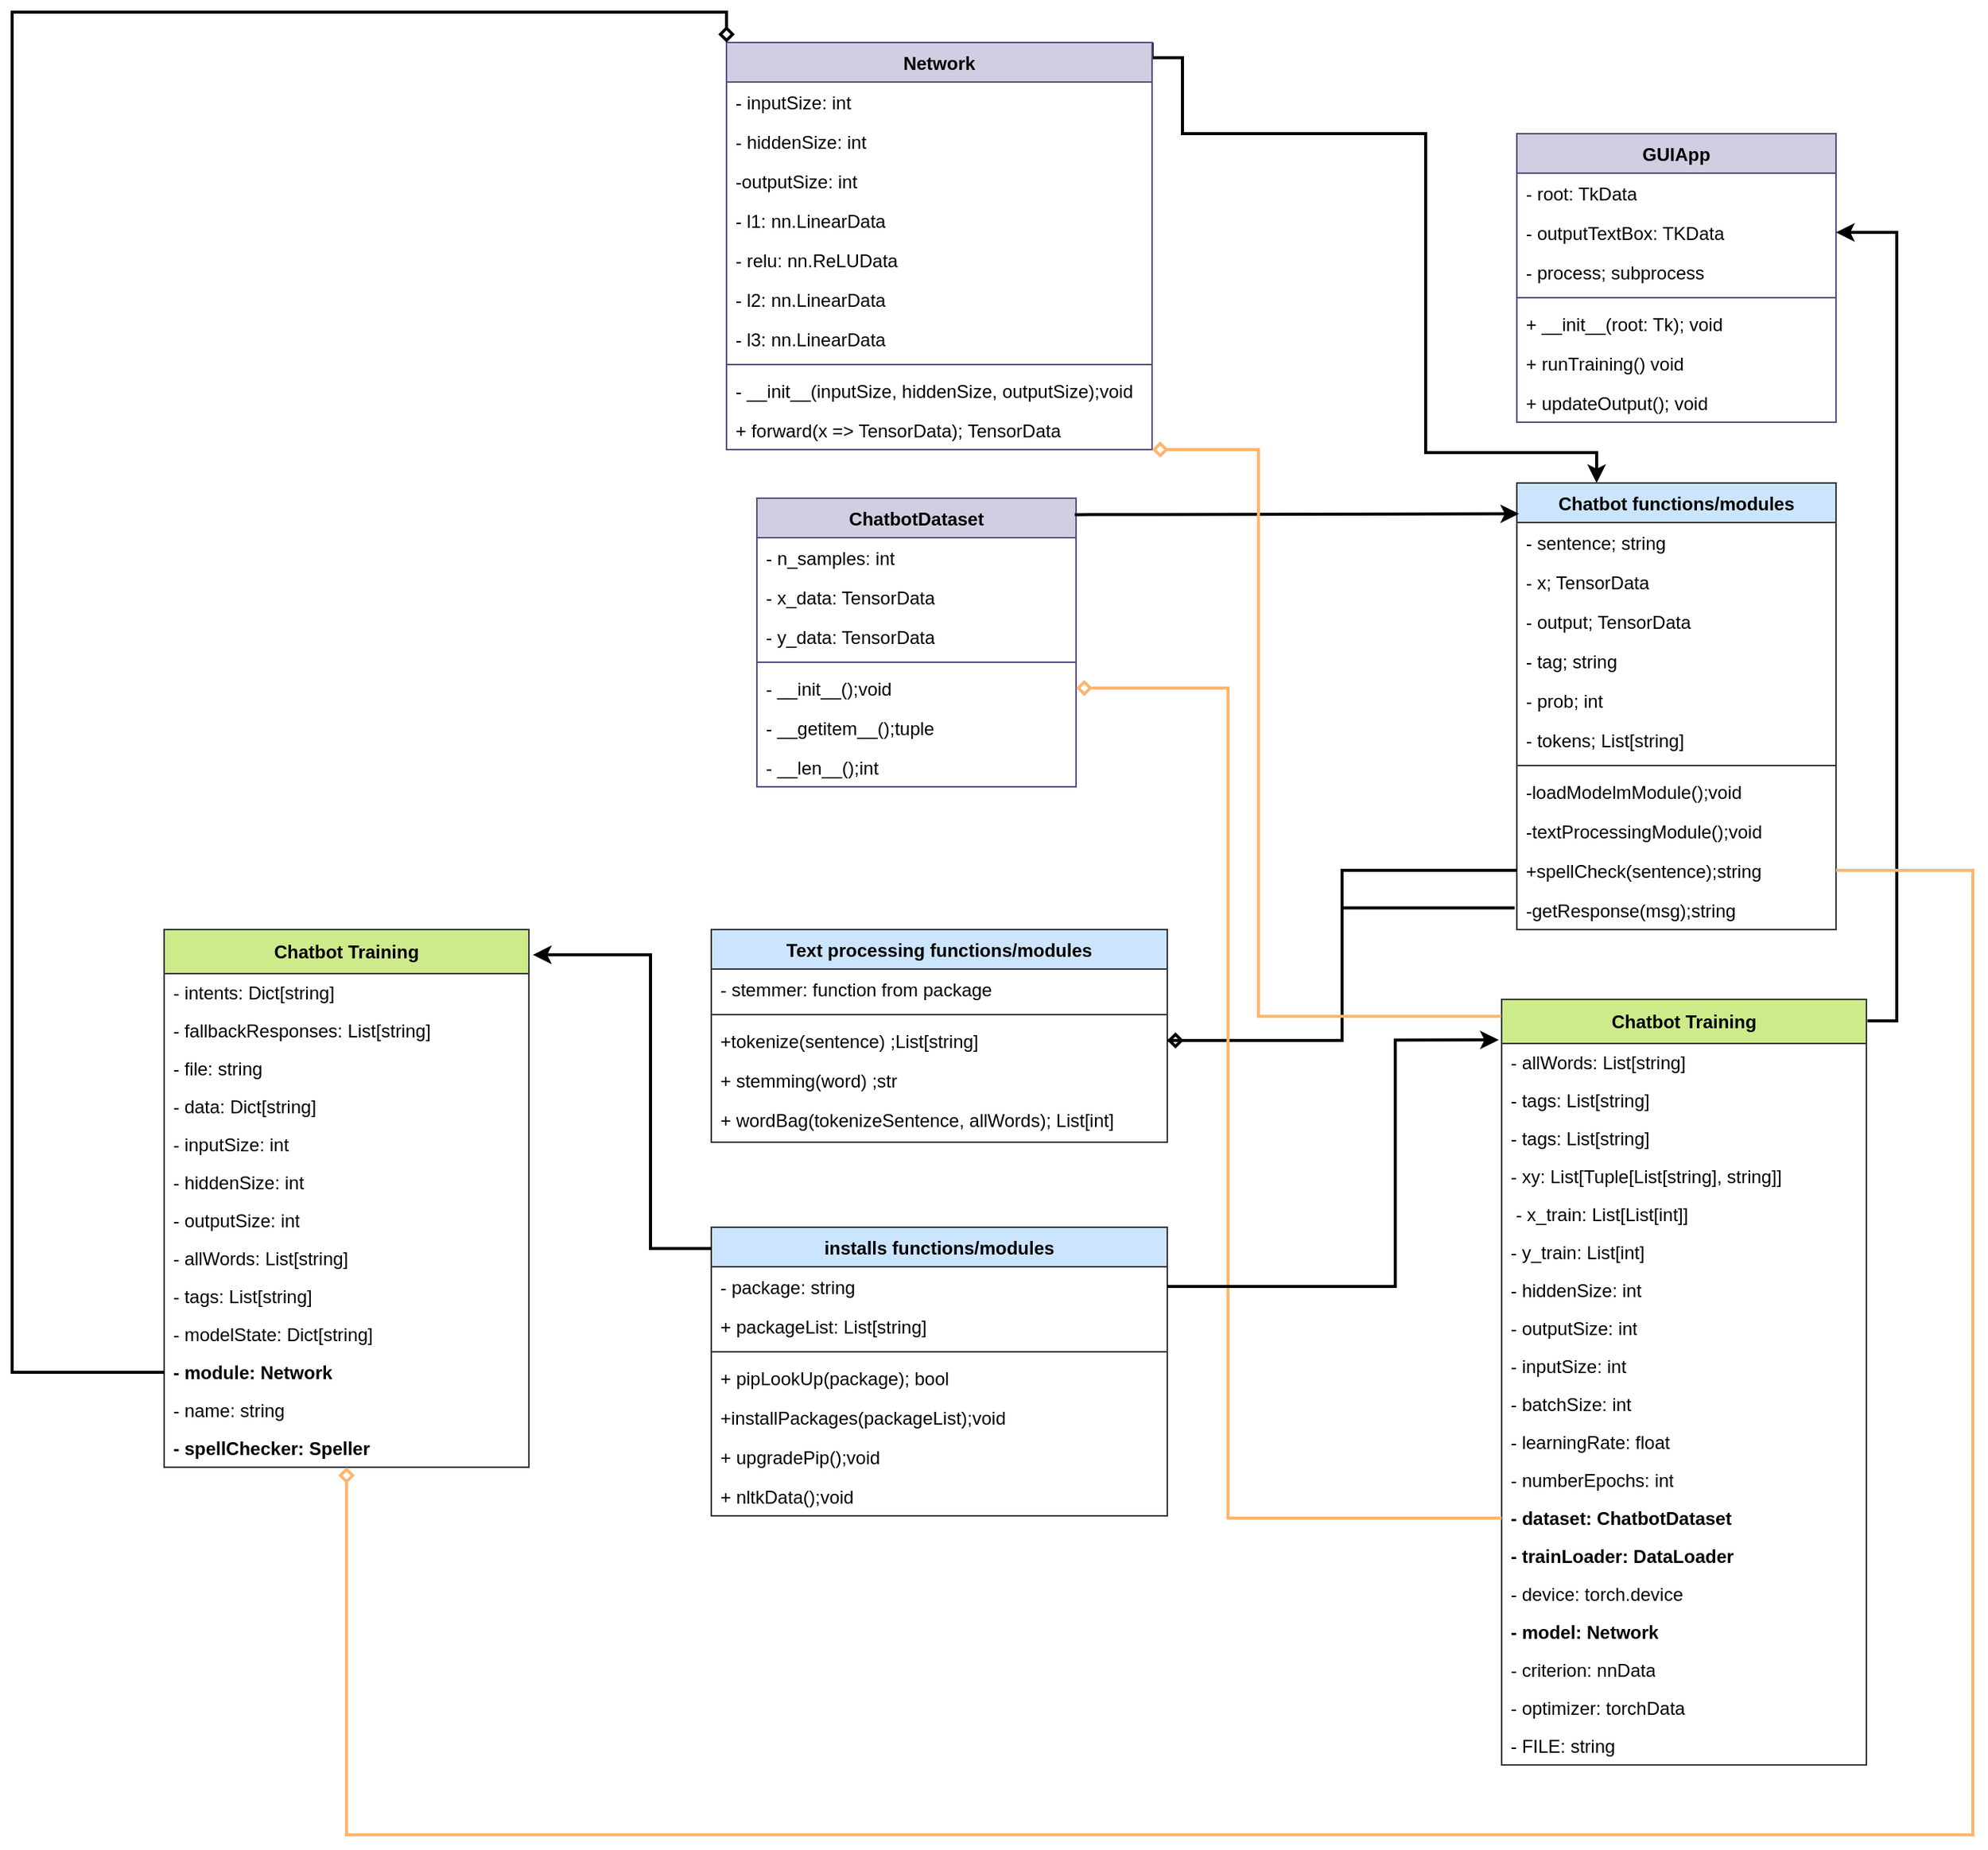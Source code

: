<mxfile version="24.3.1" type="device">
  <diagram name="Page-1" id="MPke94-QhgAWfhPX9OhA">
    <mxGraphModel dx="2043" dy="1798" grid="1" gridSize="10" guides="1" tooltips="1" connect="1" arrows="1" fold="1" page="1" pageScale="1" pageWidth="850" pageHeight="1100" math="0" shadow="0">
      <root>
        <mxCell id="0" />
        <mxCell id="1" parent="0" />
        <mxCell id="mEPcpxJYc-AoD20I1LEl-1" value="ChatbotDataset" style="swimlane;fontStyle=1;align=center;verticalAlign=top;childLayout=stackLayout;horizontal=1;startSize=26;horizontalStack=0;resizeParent=1;resizeParentMax=0;resizeLast=0;collapsible=1;marginBottom=0;whiteSpace=wrap;html=1;fillColor=#d0cee2;strokeColor=#56517e;swimlaneFillColor=none;" parent="1" vertex="1">
          <mxGeometry x="70" width="210" height="190" as="geometry" />
        </mxCell>
        <mxCell id="mEPcpxJYc-AoD20I1LEl-2" value="- n_samples: int" style="text;strokeColor=none;fillColor=none;align=left;verticalAlign=top;spacingLeft=4;spacingRight=4;overflow=hidden;rotatable=0;points=[[0,0.5],[1,0.5]];portConstraint=eastwest;whiteSpace=wrap;html=1;" parent="mEPcpxJYc-AoD20I1LEl-1" vertex="1">
          <mxGeometry y="26" width="210" height="26" as="geometry" />
        </mxCell>
        <mxCell id="mEPcpxJYc-AoD20I1LEl-13" value="- x_data: TensorData" style="text;strokeColor=none;fillColor=none;align=left;verticalAlign=top;spacingLeft=4;spacingRight=4;overflow=hidden;rotatable=0;points=[[0,0.5],[1,0.5]];portConstraint=eastwest;whiteSpace=wrap;html=1;" parent="mEPcpxJYc-AoD20I1LEl-1" vertex="1">
          <mxGeometry y="52" width="210" height="26" as="geometry" />
        </mxCell>
        <mxCell id="mEPcpxJYc-AoD20I1LEl-14" value="- y_data: TensorData" style="text;strokeColor=none;fillColor=none;align=left;verticalAlign=top;spacingLeft=4;spacingRight=4;overflow=hidden;rotatable=0;points=[[0,0.5],[1,0.5]];portConstraint=eastwest;whiteSpace=wrap;html=1;" parent="mEPcpxJYc-AoD20I1LEl-1" vertex="1">
          <mxGeometry y="78" width="210" height="26" as="geometry" />
        </mxCell>
        <mxCell id="mEPcpxJYc-AoD20I1LEl-3" value="" style="line;strokeWidth=1;fillColor=none;align=left;verticalAlign=middle;spacingTop=-1;spacingLeft=3;spacingRight=3;rotatable=0;labelPosition=right;points=[];portConstraint=eastwest;strokeColor=inherit;" parent="mEPcpxJYc-AoD20I1LEl-1" vertex="1">
          <mxGeometry y="104" width="210" height="8" as="geometry" />
        </mxCell>
        <mxCell id="mEPcpxJYc-AoD20I1LEl-4" value="- __init__();void&amp;nbsp;" style="text;strokeColor=none;fillColor=none;align=left;verticalAlign=top;spacingLeft=4;spacingRight=4;overflow=hidden;rotatable=0;points=[[0,0.5],[1,0.5]];portConstraint=eastwest;whiteSpace=wrap;html=1;" parent="mEPcpxJYc-AoD20I1LEl-1" vertex="1">
          <mxGeometry y="112" width="210" height="26" as="geometry" />
        </mxCell>
        <mxCell id="mEPcpxJYc-AoD20I1LEl-15" value="- __getitem__();tuple" style="text;strokeColor=none;fillColor=none;align=left;verticalAlign=top;spacingLeft=4;spacingRight=4;overflow=hidden;rotatable=0;points=[[0,0.5],[1,0.5]];portConstraint=eastwest;whiteSpace=wrap;html=1;" parent="mEPcpxJYc-AoD20I1LEl-1" vertex="1">
          <mxGeometry y="138" width="210" height="26" as="geometry" />
        </mxCell>
        <mxCell id="mEPcpxJYc-AoD20I1LEl-16" value="- __len__();int&amp;nbsp;" style="text;strokeColor=none;fillColor=none;align=left;verticalAlign=top;spacingLeft=4;spacingRight=4;overflow=hidden;rotatable=0;points=[[0,0.5],[1,0.5]];portConstraint=eastwest;whiteSpace=wrap;html=1;" parent="mEPcpxJYc-AoD20I1LEl-1" vertex="1">
          <mxGeometry y="164" width="210" height="26" as="geometry" />
        </mxCell>
        <mxCell id="jWPaRxoRvkhcDEQDwamx-60" style="edgeStyle=orthogonalEdgeStyle;rounded=0;orthogonalLoop=1;jettySize=auto;html=1;exitX=1;exitY=0;exitDx=0;exitDy=0;entryX=0.25;entryY=0;entryDx=0;entryDy=0;strokeWidth=2;" edge="1" parent="1" source="mEPcpxJYc-AoD20I1LEl-5" target="mEPcpxJYc-AoD20I1LEl-24">
          <mxGeometry relative="1" as="geometry">
            <Array as="points">
              <mxPoint x="330" y="-290" />
              <mxPoint x="350" y="-290" />
              <mxPoint x="350" y="-240" />
              <mxPoint x="510" y="-240" />
              <mxPoint x="510" y="-30" />
              <mxPoint x="623" y="-30" />
            </Array>
          </mxGeometry>
        </mxCell>
        <mxCell id="mEPcpxJYc-AoD20I1LEl-5" value="Network" style="swimlane;fontStyle=1;align=center;verticalAlign=top;childLayout=stackLayout;horizontal=1;startSize=26;horizontalStack=0;resizeParent=1;resizeParentMax=0;resizeLast=0;collapsible=1;marginBottom=0;whiteSpace=wrap;html=1;fillColor=#D0CEE2;strokeColor=#56517e;" parent="1" vertex="1">
          <mxGeometry x="50" y="-300" width="280" height="268" as="geometry" />
        </mxCell>
        <mxCell id="mEPcpxJYc-AoD20I1LEl-6" value="- inputSize: int&lt;div&gt;&lt;br&gt;&lt;/div&gt;" style="text;strokeColor=none;fillColor=none;align=left;verticalAlign=top;spacingLeft=4;spacingRight=4;overflow=hidden;rotatable=0;points=[[0,0.5],[1,0.5]];portConstraint=eastwest;whiteSpace=wrap;html=1;" parent="mEPcpxJYc-AoD20I1LEl-5" vertex="1">
          <mxGeometry y="26" width="280" height="26" as="geometry" />
        </mxCell>
        <mxCell id="mEPcpxJYc-AoD20I1LEl-17" value="- hiddenSize: int&lt;div&gt;&lt;br&gt;&lt;/div&gt;" style="text;strokeColor=none;fillColor=none;align=left;verticalAlign=top;spacingLeft=4;spacingRight=4;overflow=hidden;rotatable=0;points=[[0,0.5],[1,0.5]];portConstraint=eastwest;whiteSpace=wrap;html=1;" parent="mEPcpxJYc-AoD20I1LEl-5" vertex="1">
          <mxGeometry y="52" width="280" height="26" as="geometry" />
        </mxCell>
        <mxCell id="mEPcpxJYc-AoD20I1LEl-18" value="&lt;div&gt;-outputSize: int&lt;/div&gt;" style="text;strokeColor=none;fillColor=none;align=left;verticalAlign=top;spacingLeft=4;spacingRight=4;overflow=hidden;rotatable=0;points=[[0,0.5],[1,0.5]];portConstraint=eastwest;whiteSpace=wrap;html=1;" parent="mEPcpxJYc-AoD20I1LEl-5" vertex="1">
          <mxGeometry y="78" width="280" height="26" as="geometry" />
        </mxCell>
        <mxCell id="mEPcpxJYc-AoD20I1LEl-19" value="&lt;div&gt;- l1: nn.LinearData&lt;/div&gt;" style="text;strokeColor=none;fillColor=none;align=left;verticalAlign=top;spacingLeft=4;spacingRight=4;overflow=hidden;rotatable=0;points=[[0,0.5],[1,0.5]];portConstraint=eastwest;whiteSpace=wrap;html=1;" parent="mEPcpxJYc-AoD20I1LEl-5" vertex="1">
          <mxGeometry y="104" width="280" height="26" as="geometry" />
        </mxCell>
        <mxCell id="mEPcpxJYc-AoD20I1LEl-20" value="&lt;div&gt;- relu: nn.ReLUData&lt;/div&gt;" style="text;strokeColor=none;fillColor=none;align=left;verticalAlign=top;spacingLeft=4;spacingRight=4;overflow=hidden;rotatable=0;points=[[0,0.5],[1,0.5]];portConstraint=eastwest;whiteSpace=wrap;html=1;" parent="mEPcpxJYc-AoD20I1LEl-5" vertex="1">
          <mxGeometry y="130" width="280" height="26" as="geometry" />
        </mxCell>
        <mxCell id="mEPcpxJYc-AoD20I1LEl-21" value="&lt;div&gt;- l2: nn.LinearData&lt;/div&gt;" style="text;strokeColor=none;fillColor=none;align=left;verticalAlign=top;spacingLeft=4;spacingRight=4;overflow=hidden;rotatable=0;points=[[0,0.5],[1,0.5]];portConstraint=eastwest;whiteSpace=wrap;html=1;" parent="mEPcpxJYc-AoD20I1LEl-5" vertex="1">
          <mxGeometry y="156" width="280" height="26" as="geometry" />
        </mxCell>
        <mxCell id="mEPcpxJYc-AoD20I1LEl-22" value="&lt;div&gt;- l3:&amp;nbsp;&lt;span style=&quot;background-color: initial;&quot;&gt;nn.LinearData&lt;/span&gt;&lt;/div&gt;" style="text;strokeColor=none;fillColor=none;align=left;verticalAlign=top;spacingLeft=4;spacingRight=4;overflow=hidden;rotatable=0;points=[[0,0.5],[1,0.5]];portConstraint=eastwest;whiteSpace=wrap;html=1;" parent="mEPcpxJYc-AoD20I1LEl-5" vertex="1">
          <mxGeometry y="182" width="280" height="26" as="geometry" />
        </mxCell>
        <mxCell id="mEPcpxJYc-AoD20I1LEl-7" value="" style="line;strokeWidth=1;fillColor=none;align=left;verticalAlign=middle;spacingTop=-1;spacingLeft=3;spacingRight=3;rotatable=0;labelPosition=right;points=[];portConstraint=eastwest;strokeColor=inherit;" parent="mEPcpxJYc-AoD20I1LEl-5" vertex="1">
          <mxGeometry y="208" width="280" height="8" as="geometry" />
        </mxCell>
        <mxCell id="mEPcpxJYc-AoD20I1LEl-8" value="- __init__(inputSize, hiddenSize, outputSize);void" style="text;strokeColor=none;fillColor=none;align=left;verticalAlign=top;spacingLeft=4;spacingRight=4;overflow=hidden;rotatable=0;points=[[0,0.5],[1,0.5]];portConstraint=eastwest;whiteSpace=wrap;html=1;" parent="mEPcpxJYc-AoD20I1LEl-5" vertex="1">
          <mxGeometry y="216" width="280" height="26" as="geometry" />
        </mxCell>
        <mxCell id="mEPcpxJYc-AoD20I1LEl-23" value="+ forward(x =&amp;gt; TensorData); TensorData" style="text;strokeColor=none;fillColor=none;align=left;verticalAlign=top;spacingLeft=4;spacingRight=4;overflow=hidden;rotatable=0;points=[[0,0.5],[1,0.5]];portConstraint=eastwest;whiteSpace=wrap;html=1;" parent="mEPcpxJYc-AoD20I1LEl-5" vertex="1">
          <mxGeometry y="242" width="280" height="26" as="geometry" />
        </mxCell>
        <mxCell id="mEPcpxJYc-AoD20I1LEl-24" value="Chatbot functions/modules" style="swimlane;fontStyle=1;align=center;verticalAlign=top;childLayout=stackLayout;horizontal=1;startSize=26;horizontalStack=0;resizeParent=1;resizeParentMax=0;resizeLast=0;collapsible=1;marginBottom=0;whiteSpace=wrap;html=1;fillColor=#cce5ff;strokeColor=#36393d;swimlaneFillColor=none;" parent="1" vertex="1">
          <mxGeometry x="570" y="-10" width="210" height="294" as="geometry" />
        </mxCell>
        <mxCell id="mEPcpxJYc-AoD20I1LEl-25" value="- sentence; string" style="text;strokeColor=none;fillColor=none;align=left;verticalAlign=top;spacingLeft=4;spacingRight=4;overflow=hidden;rotatable=0;points=[[0,0.5],[1,0.5]];portConstraint=eastwest;whiteSpace=wrap;html=1;" parent="mEPcpxJYc-AoD20I1LEl-24" vertex="1">
          <mxGeometry y="26" width="210" height="26" as="geometry" />
        </mxCell>
        <mxCell id="wIXr7gZ_iCd9O_rPEF9V-9" value="- x; TensorData" style="text;strokeColor=none;fillColor=none;align=left;verticalAlign=top;spacingLeft=4;spacingRight=4;overflow=hidden;rotatable=0;points=[[0,0.5],[1,0.5]];portConstraint=eastwest;whiteSpace=wrap;html=1;" parent="mEPcpxJYc-AoD20I1LEl-24" vertex="1">
          <mxGeometry y="52" width="210" height="26" as="geometry" />
        </mxCell>
        <mxCell id="jWPaRxoRvkhcDEQDwamx-2" value="- output; TensorData" style="text;strokeColor=none;fillColor=none;align=left;verticalAlign=top;spacingLeft=4;spacingRight=4;overflow=hidden;rotatable=0;points=[[0,0.5],[1,0.5]];portConstraint=eastwest;whiteSpace=wrap;html=1;" vertex="1" parent="mEPcpxJYc-AoD20I1LEl-24">
          <mxGeometry y="78" width="210" height="26" as="geometry" />
        </mxCell>
        <mxCell id="jWPaRxoRvkhcDEQDwamx-3" value="- tag; string" style="text;strokeColor=none;fillColor=none;align=left;verticalAlign=top;spacingLeft=4;spacingRight=4;overflow=hidden;rotatable=0;points=[[0,0.5],[1,0.5]];portConstraint=eastwest;whiteSpace=wrap;html=1;" vertex="1" parent="mEPcpxJYc-AoD20I1LEl-24">
          <mxGeometry y="104" width="210" height="26" as="geometry" />
        </mxCell>
        <mxCell id="jWPaRxoRvkhcDEQDwamx-4" value="- prob; int" style="text;strokeColor=none;fillColor=none;align=left;verticalAlign=top;spacingLeft=4;spacingRight=4;overflow=hidden;rotatable=0;points=[[0,0.5],[1,0.5]];portConstraint=eastwest;whiteSpace=wrap;html=1;" vertex="1" parent="mEPcpxJYc-AoD20I1LEl-24">
          <mxGeometry y="130" width="210" height="26" as="geometry" />
        </mxCell>
        <mxCell id="jWPaRxoRvkhcDEQDwamx-5" value="- tokens; List[string]" style="text;strokeColor=none;fillColor=none;align=left;verticalAlign=top;spacingLeft=4;spacingRight=4;overflow=hidden;rotatable=0;points=[[0,0.5],[1,0.5]];portConstraint=eastwest;whiteSpace=wrap;html=1;" vertex="1" parent="mEPcpxJYc-AoD20I1LEl-24">
          <mxGeometry y="156" width="210" height="26" as="geometry" />
        </mxCell>
        <mxCell id="mEPcpxJYc-AoD20I1LEl-28" value="" style="line;strokeWidth=1;fillColor=none;align=left;verticalAlign=middle;spacingTop=-1;spacingLeft=3;spacingRight=3;rotatable=0;labelPosition=right;points=[];portConstraint=eastwest;strokeColor=inherit;" parent="mEPcpxJYc-AoD20I1LEl-24" vertex="1">
          <mxGeometry y="182" width="210" height="8" as="geometry" />
        </mxCell>
        <mxCell id="mEPcpxJYc-AoD20I1LEl-29" value="-loadModelmModule();void" style="text;strokeColor=none;fillColor=none;align=left;verticalAlign=top;spacingLeft=4;spacingRight=4;overflow=hidden;rotatable=0;points=[[0,0.5],[1,0.5]];portConstraint=eastwest;whiteSpace=wrap;html=1;" parent="mEPcpxJYc-AoD20I1LEl-24" vertex="1">
          <mxGeometry y="190" width="210" height="26" as="geometry" />
        </mxCell>
        <mxCell id="mEPcpxJYc-AoD20I1LEl-30" value="-textProcessingModule();void" style="text;strokeColor=none;fillColor=none;align=left;verticalAlign=top;spacingLeft=4;spacingRight=4;overflow=hidden;rotatable=0;points=[[0,0.5],[1,0.5]];portConstraint=eastwest;whiteSpace=wrap;html=1;" parent="mEPcpxJYc-AoD20I1LEl-24" vertex="1">
          <mxGeometry y="216" width="210" height="26" as="geometry" />
        </mxCell>
        <mxCell id="wIXr7gZ_iCd9O_rPEF9V-7" value="+spellCheck(sentence);string" style="text;strokeColor=none;fillColor=none;align=left;verticalAlign=top;spacingLeft=4;spacingRight=4;overflow=hidden;rotatable=0;points=[[0,0.5],[1,0.5]];portConstraint=eastwest;whiteSpace=wrap;html=1;" parent="mEPcpxJYc-AoD20I1LEl-24" vertex="1">
          <mxGeometry y="242" width="210" height="26" as="geometry" />
        </mxCell>
        <mxCell id="wIXr7gZ_iCd9O_rPEF9V-8" value="-getResponse(msg);string" style="text;strokeColor=none;fillColor=none;align=left;verticalAlign=top;spacingLeft=4;spacingRight=4;overflow=hidden;rotatable=0;points=[[0,0.5],[1,0.5]];portConstraint=eastwest;whiteSpace=wrap;html=1;" parent="mEPcpxJYc-AoD20I1LEl-24" vertex="1">
          <mxGeometry y="268" width="210" height="26" as="geometry" />
        </mxCell>
        <mxCell id="wIXr7gZ_iCd9O_rPEF9V-1" value="Text processing functions/modules" style="swimlane;fontStyle=1;align=center;verticalAlign=top;childLayout=stackLayout;horizontal=1;startSize=26;horizontalStack=0;resizeParent=1;resizeParentMax=0;resizeLast=0;collapsible=1;marginBottom=0;whiteSpace=wrap;html=1;fillColor=#cce5ff;strokeColor=#36393d;swimlaneFillColor=none;" parent="1" vertex="1">
          <mxGeometry x="40" y="284" width="300" height="140" as="geometry">
            <mxRectangle x="40" y="284" width="220" height="30" as="alternateBounds" />
          </mxGeometry>
        </mxCell>
        <mxCell id="wIXr7gZ_iCd9O_rPEF9V-2" value="- stemmer: function from package&amp;nbsp;" style="text;strokeColor=none;fillColor=none;align=left;verticalAlign=top;spacingLeft=4;spacingRight=4;overflow=hidden;rotatable=0;points=[[0,0.5],[1,0.5]];portConstraint=eastwest;whiteSpace=wrap;html=1;" parent="wIXr7gZ_iCd9O_rPEF9V-1" vertex="1">
          <mxGeometry y="26" width="300" height="26" as="geometry" />
        </mxCell>
        <mxCell id="wIXr7gZ_iCd9O_rPEF9V-3" value="" style="line;strokeWidth=1;fillColor=none;align=left;verticalAlign=middle;spacingTop=-1;spacingLeft=3;spacingRight=3;rotatable=0;labelPosition=right;points=[];portConstraint=eastwest;strokeColor=inherit;" parent="wIXr7gZ_iCd9O_rPEF9V-1" vertex="1">
          <mxGeometry y="52" width="300" height="8" as="geometry" />
        </mxCell>
        <mxCell id="wIXr7gZ_iCd9O_rPEF9V-4" value="+tokenize(sentence) ;List[string]" style="text;strokeColor=none;fillColor=none;align=left;verticalAlign=top;spacingLeft=4;spacingRight=4;overflow=hidden;rotatable=0;points=[[0,0.5],[1,0.5]];portConstraint=eastwest;whiteSpace=wrap;html=1;" parent="wIXr7gZ_iCd9O_rPEF9V-1" vertex="1">
          <mxGeometry y="60" width="300" height="26" as="geometry" />
        </mxCell>
        <mxCell id="wIXr7gZ_iCd9O_rPEF9V-5" value="+ stemming(word) ;str&amp;nbsp;" style="text;strokeColor=none;fillColor=none;align=left;verticalAlign=top;spacingLeft=4;spacingRight=4;overflow=hidden;rotatable=0;points=[[0,0.5],[1,0.5]];portConstraint=eastwest;whiteSpace=wrap;html=1;" parent="wIXr7gZ_iCd9O_rPEF9V-1" vertex="1">
          <mxGeometry y="86" width="300" height="26" as="geometry" />
        </mxCell>
        <mxCell id="wIXr7gZ_iCd9O_rPEF9V-6" value="+ wordBag(tokenizeSentence, allWords); List[int]&amp;nbsp;" style="text;strokeColor=none;fillColor=none;align=left;verticalAlign=top;spacingLeft=4;spacingRight=4;overflow=hidden;rotatable=0;points=[[0,0.5],[1,0.5]];portConstraint=eastwest;whiteSpace=wrap;html=1;" parent="wIXr7gZ_iCd9O_rPEF9V-1" vertex="1">
          <mxGeometry y="112" width="300" height="28" as="geometry" />
        </mxCell>
        <mxCell id="jWPaRxoRvkhcDEQDwamx-6" value="installs functions/modules" style="swimlane;fontStyle=1;align=center;verticalAlign=top;childLayout=stackLayout;horizontal=1;startSize=26;horizontalStack=0;resizeParent=1;resizeParentMax=0;resizeLast=0;collapsible=1;marginBottom=0;whiteSpace=wrap;html=1;fillColor=#cce5ff;strokeColor=#36393d;swimlaneFillColor=none;" vertex="1" parent="1">
          <mxGeometry x="40" y="480" width="300" height="190" as="geometry" />
        </mxCell>
        <mxCell id="jWPaRxoRvkhcDEQDwamx-7" value="- package: string" style="text;strokeColor=none;fillColor=none;align=left;verticalAlign=top;spacingLeft=4;spacingRight=4;overflow=hidden;rotatable=0;points=[[0,0.5],[1,0.5]];portConstraint=eastwest;whiteSpace=wrap;html=1;" vertex="1" parent="jWPaRxoRvkhcDEQDwamx-6">
          <mxGeometry y="26" width="300" height="26" as="geometry" />
        </mxCell>
        <mxCell id="jWPaRxoRvkhcDEQDwamx-9" value="&lt;div&gt;+ packageList: List[string]&lt;/div&gt;&lt;div&gt;&lt;br&gt;&lt;/div&gt;" style="text;strokeColor=none;fillColor=none;align=left;verticalAlign=top;spacingLeft=4;spacingRight=4;overflow=hidden;rotatable=0;points=[[0,0.5],[1,0.5]];portConstraint=eastwest;whiteSpace=wrap;html=1;" vertex="1" parent="jWPaRxoRvkhcDEQDwamx-6">
          <mxGeometry y="52" width="300" height="26" as="geometry" />
        </mxCell>
        <mxCell id="jWPaRxoRvkhcDEQDwamx-13" value="" style="line;strokeWidth=1;fillColor=none;align=left;verticalAlign=middle;spacingTop=-1;spacingLeft=3;spacingRight=3;rotatable=0;labelPosition=right;points=[];portConstraint=eastwest;strokeColor=inherit;" vertex="1" parent="jWPaRxoRvkhcDEQDwamx-6">
          <mxGeometry y="78" width="300" height="8" as="geometry" />
        </mxCell>
        <mxCell id="jWPaRxoRvkhcDEQDwamx-14" value="+&amp;nbsp;pipLookUp(package); bool" style="text;strokeColor=none;fillColor=none;align=left;verticalAlign=top;spacingLeft=4;spacingRight=4;overflow=hidden;rotatable=0;points=[[0,0.5],[1,0.5]];portConstraint=eastwest;whiteSpace=wrap;html=1;" vertex="1" parent="jWPaRxoRvkhcDEQDwamx-6">
          <mxGeometry y="86" width="300" height="26" as="geometry" />
        </mxCell>
        <mxCell id="jWPaRxoRvkhcDEQDwamx-15" value="+installPackages(packageList);void" style="text;strokeColor=none;fillColor=none;align=left;verticalAlign=top;spacingLeft=4;spacingRight=4;overflow=hidden;rotatable=0;points=[[0,0.5],[1,0.5]];portConstraint=eastwest;whiteSpace=wrap;html=1;" vertex="1" parent="jWPaRxoRvkhcDEQDwamx-6">
          <mxGeometry y="112" width="300" height="26" as="geometry" />
        </mxCell>
        <mxCell id="jWPaRxoRvkhcDEQDwamx-19" value="+ upgradePip();void" style="text;strokeColor=none;fillColor=none;align=left;verticalAlign=top;spacingLeft=4;spacingRight=4;overflow=hidden;rotatable=0;points=[[0,0.5],[1,0.5]];portConstraint=eastwest;whiteSpace=wrap;html=1;" vertex="1" parent="jWPaRxoRvkhcDEQDwamx-6">
          <mxGeometry y="138" width="300" height="26" as="geometry" />
        </mxCell>
        <mxCell id="jWPaRxoRvkhcDEQDwamx-17" value="+&amp;nbsp;nltkData();void" style="text;strokeColor=none;fillColor=none;align=left;verticalAlign=top;spacingLeft=4;spacingRight=4;overflow=hidden;rotatable=0;points=[[0,0.5],[1,0.5]];portConstraint=eastwest;whiteSpace=wrap;html=1;" vertex="1" parent="jWPaRxoRvkhcDEQDwamx-6">
          <mxGeometry y="164" width="300" height="26" as="geometry" />
        </mxCell>
        <mxCell id="jWPaRxoRvkhcDEQDwamx-36" value="GUIApp" style="swimlane;fontStyle=1;align=center;verticalAlign=top;childLayout=stackLayout;horizontal=1;startSize=26;horizontalStack=0;resizeParent=1;resizeParentMax=0;resizeLast=0;collapsible=1;marginBottom=0;whiteSpace=wrap;html=1;fillColor=#d0cee2;strokeColor=#56517e;swimlaneFillColor=none;" vertex="1" parent="1">
          <mxGeometry x="570" y="-240" width="210" height="190" as="geometry" />
        </mxCell>
        <mxCell id="jWPaRxoRvkhcDEQDwamx-37" value="- root: TkData" style="text;strokeColor=none;fillColor=none;align=left;verticalAlign=top;spacingLeft=4;spacingRight=4;overflow=hidden;rotatable=0;points=[[0,0.5],[1,0.5]];portConstraint=eastwest;whiteSpace=wrap;html=1;" vertex="1" parent="jWPaRxoRvkhcDEQDwamx-36">
          <mxGeometry y="26" width="210" height="26" as="geometry" />
        </mxCell>
        <mxCell id="jWPaRxoRvkhcDEQDwamx-44" value="- outputTextBox: TKData" style="text;strokeColor=none;fillColor=none;align=left;verticalAlign=top;spacingLeft=4;spacingRight=4;overflow=hidden;rotatable=0;points=[[0,0.5],[1,0.5]];portConstraint=eastwest;whiteSpace=wrap;html=1;" vertex="1" parent="jWPaRxoRvkhcDEQDwamx-36">
          <mxGeometry y="52" width="210" height="26" as="geometry" />
        </mxCell>
        <mxCell id="jWPaRxoRvkhcDEQDwamx-46" value="- process; subprocess" style="text;strokeColor=none;fillColor=none;align=left;verticalAlign=top;spacingLeft=4;spacingRight=4;overflow=hidden;rotatable=0;points=[[0,0.5],[1,0.5]];portConstraint=eastwest;whiteSpace=wrap;html=1;" vertex="1" parent="jWPaRxoRvkhcDEQDwamx-36">
          <mxGeometry y="78" width="210" height="26" as="geometry" />
        </mxCell>
        <mxCell id="jWPaRxoRvkhcDEQDwamx-40" value="" style="line;strokeWidth=1;fillColor=none;align=left;verticalAlign=middle;spacingTop=-1;spacingLeft=3;spacingRight=3;rotatable=0;labelPosition=right;points=[];portConstraint=eastwest;strokeColor=inherit;" vertex="1" parent="jWPaRxoRvkhcDEQDwamx-36">
          <mxGeometry y="104" width="210" height="8" as="geometry" />
        </mxCell>
        <mxCell id="jWPaRxoRvkhcDEQDwamx-41" value="+ __init__(root: Tk); void" style="text;strokeColor=none;fillColor=none;align=left;verticalAlign=top;spacingLeft=4;spacingRight=4;overflow=hidden;rotatable=0;points=[[0,0.5],[1,0.5]];portConstraint=eastwest;whiteSpace=wrap;html=1;" vertex="1" parent="jWPaRxoRvkhcDEQDwamx-36">
          <mxGeometry y="112" width="210" height="26" as="geometry" />
        </mxCell>
        <mxCell id="jWPaRxoRvkhcDEQDwamx-47" value="+ runTraining() void" style="text;strokeColor=none;fillColor=none;align=left;verticalAlign=top;spacingLeft=4;spacingRight=4;overflow=hidden;rotatable=0;points=[[0,0.5],[1,0.5]];portConstraint=eastwest;whiteSpace=wrap;html=1;" vertex="1" parent="jWPaRxoRvkhcDEQDwamx-36">
          <mxGeometry y="138" width="210" height="26" as="geometry" />
        </mxCell>
        <mxCell id="jWPaRxoRvkhcDEQDwamx-43" value="+ updateOutput(); void" style="text;strokeColor=none;fillColor=none;align=left;verticalAlign=top;spacingLeft=4;spacingRight=4;overflow=hidden;rotatable=0;points=[[0,0.5],[1,0.5]];portConstraint=eastwest;whiteSpace=wrap;html=1;" vertex="1" parent="jWPaRxoRvkhcDEQDwamx-36">
          <mxGeometry y="164" width="210" height="26" as="geometry" />
        </mxCell>
        <mxCell id="jWPaRxoRvkhcDEQDwamx-53" style="edgeStyle=orthogonalEdgeStyle;rounded=0;orthogonalLoop=1;jettySize=auto;html=1;exitX=1;exitY=0.5;exitDx=0;exitDy=0;entryX=-0.007;entryY=0.45;entryDx=0;entryDy=0;entryPerimeter=0;endArrow=none;endFill=0;strokeWidth=2;" edge="1" parent="1" source="wIXr7gZ_iCd9O_rPEF9V-4" target="wIXr7gZ_iCd9O_rPEF9V-8">
          <mxGeometry relative="1" as="geometry" />
        </mxCell>
        <mxCell id="jWPaRxoRvkhcDEQDwamx-54" style="edgeStyle=orthogonalEdgeStyle;rounded=0;orthogonalLoop=1;jettySize=auto;html=1;entryX=0;entryY=0.5;entryDx=0;entryDy=0;endArrow=none;endFill=0;strokeWidth=2;startArrow=diamond;startFill=0;" edge="1" parent="1" source="wIXr7gZ_iCd9O_rPEF9V-4" target="wIXr7gZ_iCd9O_rPEF9V-7">
          <mxGeometry relative="1" as="geometry" />
        </mxCell>
        <mxCell id="jWPaRxoRvkhcDEQDwamx-62" style="edgeStyle=orthogonalEdgeStyle;rounded=0;orthogonalLoop=1;jettySize=auto;html=1;exitX=0.996;exitY=0.057;exitDx=0;exitDy=0;entryX=0.007;entryY=0.069;entryDx=0;entryDy=0;entryPerimeter=0;strokeWidth=2;exitPerimeter=0;" edge="1" parent="1" source="mEPcpxJYc-AoD20I1LEl-1" target="mEPcpxJYc-AoD20I1LEl-24">
          <mxGeometry relative="1" as="geometry">
            <Array as="points">
              <mxPoint x="290" y="11" />
            </Array>
          </mxGeometry>
        </mxCell>
        <mxCell id="jWPaRxoRvkhcDEQDwamx-71" value="Chatbot Training" style="swimlane;fontStyle=1;align=center;verticalAlign=middle;childLayout=stackLayout;horizontal=1;startSize=29;horizontalStack=0;resizeParent=1;resizeParentMax=0;resizeLast=0;collapsible=0;marginBottom=0;html=1;whiteSpace=wrap;fillColor=#cdeb8b;strokeColor=#36393d;" vertex="1" parent="1">
          <mxGeometry x="560" y="330" width="240" height="504" as="geometry" />
        </mxCell>
        <mxCell id="jWPaRxoRvkhcDEQDwamx-73" value="- allWords: List[string]&amp;nbsp;" style="text;html=1;strokeColor=none;fillColor=none;align=left;verticalAlign=middle;spacingLeft=4;spacingRight=4;overflow=hidden;rotatable=0;points=[[0,0.5],[1,0.5]];portConstraint=eastwest;whiteSpace=wrap;" vertex="1" parent="jWPaRxoRvkhcDEQDwamx-71">
          <mxGeometry y="29" width="240" height="25" as="geometry" />
        </mxCell>
        <mxCell id="jWPaRxoRvkhcDEQDwamx-74" value="- tags: List[string]&amp;nbsp;" style="text;html=1;strokeColor=none;fillColor=none;align=left;verticalAlign=middle;spacingLeft=4;spacingRight=4;overflow=hidden;rotatable=0;points=[[0,0.5],[1,0.5]];portConstraint=eastwest;whiteSpace=wrap;" vertex="1" parent="jWPaRxoRvkhcDEQDwamx-71">
          <mxGeometry y="54" width="240" height="25" as="geometry" />
        </mxCell>
        <mxCell id="jWPaRxoRvkhcDEQDwamx-75" value="- tags: List[string]&amp;nbsp;" style="text;html=1;strokeColor=none;fillColor=none;align=left;verticalAlign=middle;spacingLeft=4;spacingRight=4;overflow=hidden;rotatable=0;points=[[0,0.5],[1,0.5]];portConstraint=eastwest;whiteSpace=wrap;" vertex="1" parent="jWPaRxoRvkhcDEQDwamx-71">
          <mxGeometry y="79" width="240" height="25" as="geometry" />
        </mxCell>
        <mxCell id="jWPaRxoRvkhcDEQDwamx-76" value="- xy: List[Tuple[List[string], string]]&amp;nbsp;&amp;nbsp;" style="text;html=1;strokeColor=none;fillColor=none;align=left;verticalAlign=middle;spacingLeft=4;spacingRight=4;overflow=hidden;rotatable=0;points=[[0,0.5],[1,0.5]];portConstraint=eastwest;whiteSpace=wrap;" vertex="1" parent="jWPaRxoRvkhcDEQDwamx-71">
          <mxGeometry y="104" width="240" height="25" as="geometry" />
        </mxCell>
        <mxCell id="jWPaRxoRvkhcDEQDwamx-77" value="&amp;nbsp;- x_train: List[List[int]]&amp;nbsp;" style="text;html=1;strokeColor=none;fillColor=none;align=left;verticalAlign=middle;spacingLeft=4;spacingRight=4;overflow=hidden;rotatable=0;points=[[0,0.5],[1,0.5]];portConstraint=eastwest;whiteSpace=wrap;" vertex="1" parent="jWPaRxoRvkhcDEQDwamx-71">
          <mxGeometry y="129" width="240" height="25" as="geometry" />
        </mxCell>
        <mxCell id="jWPaRxoRvkhcDEQDwamx-78" value="- y_train: List[int]" style="text;html=1;strokeColor=none;fillColor=none;align=left;verticalAlign=middle;spacingLeft=4;spacingRight=4;overflow=hidden;rotatable=0;points=[[0,0.5],[1,0.5]];portConstraint=eastwest;whiteSpace=wrap;" vertex="1" parent="jWPaRxoRvkhcDEQDwamx-71">
          <mxGeometry y="154" width="240" height="25" as="geometry" />
        </mxCell>
        <mxCell id="jWPaRxoRvkhcDEQDwamx-79" value="- hiddenSize: int&amp;nbsp;&amp;nbsp;" style="text;html=1;strokeColor=none;fillColor=none;align=left;verticalAlign=middle;spacingLeft=4;spacingRight=4;overflow=hidden;rotatable=0;points=[[0,0.5],[1,0.5]];portConstraint=eastwest;whiteSpace=wrap;" vertex="1" parent="jWPaRxoRvkhcDEQDwamx-71">
          <mxGeometry y="179" width="240" height="25" as="geometry" />
        </mxCell>
        <mxCell id="jWPaRxoRvkhcDEQDwamx-80" value="- outputSize: int" style="text;html=1;strokeColor=none;fillColor=none;align=left;verticalAlign=middle;spacingLeft=4;spacingRight=4;overflow=hidden;rotatable=0;points=[[0,0.5],[1,0.5]];portConstraint=eastwest;whiteSpace=wrap;" vertex="1" parent="jWPaRxoRvkhcDEQDwamx-71">
          <mxGeometry y="204" width="240" height="25" as="geometry" />
        </mxCell>
        <mxCell id="jWPaRxoRvkhcDEQDwamx-81" value="- inputSize: int" style="text;html=1;strokeColor=none;fillColor=none;align=left;verticalAlign=middle;spacingLeft=4;spacingRight=4;overflow=hidden;rotatable=0;points=[[0,0.5],[1,0.5]];portConstraint=eastwest;whiteSpace=wrap;" vertex="1" parent="jWPaRxoRvkhcDEQDwamx-71">
          <mxGeometry y="229" width="240" height="25" as="geometry" />
        </mxCell>
        <mxCell id="jWPaRxoRvkhcDEQDwamx-82" value="- batchSize: int&amp;nbsp;" style="text;html=1;strokeColor=none;fillColor=none;align=left;verticalAlign=middle;spacingLeft=4;spacingRight=4;overflow=hidden;rotatable=0;points=[[0,0.5],[1,0.5]];portConstraint=eastwest;whiteSpace=wrap;" vertex="1" parent="jWPaRxoRvkhcDEQDwamx-71">
          <mxGeometry y="254" width="240" height="25" as="geometry" />
        </mxCell>
        <mxCell id="jWPaRxoRvkhcDEQDwamx-83" value="- learningRate: float&amp;nbsp;" style="text;html=1;strokeColor=none;fillColor=none;align=left;verticalAlign=middle;spacingLeft=4;spacingRight=4;overflow=hidden;rotatable=0;points=[[0,0.5],[1,0.5]];portConstraint=eastwest;whiteSpace=wrap;" vertex="1" parent="jWPaRxoRvkhcDEQDwamx-71">
          <mxGeometry y="279" width="240" height="25" as="geometry" />
        </mxCell>
        <mxCell id="jWPaRxoRvkhcDEQDwamx-84" value="- numberEpochs: int" style="text;html=1;strokeColor=none;fillColor=none;align=left;verticalAlign=middle;spacingLeft=4;spacingRight=4;overflow=hidden;rotatable=0;points=[[0,0.5],[1,0.5]];portConstraint=eastwest;whiteSpace=wrap;" vertex="1" parent="jWPaRxoRvkhcDEQDwamx-71">
          <mxGeometry y="304" width="240" height="25" as="geometry" />
        </mxCell>
        <mxCell id="jWPaRxoRvkhcDEQDwamx-85" value="&lt;b&gt;- dataset: ChatbotDataset&amp;nbsp;&lt;/b&gt;" style="text;html=1;strokeColor=none;fillColor=none;align=left;verticalAlign=middle;spacingLeft=4;spacingRight=4;overflow=hidden;rotatable=0;points=[[0,0.5],[1,0.5]];portConstraint=eastwest;whiteSpace=wrap;" vertex="1" parent="jWPaRxoRvkhcDEQDwamx-71">
          <mxGeometry y="329" width="240" height="25" as="geometry" />
        </mxCell>
        <mxCell id="jWPaRxoRvkhcDEQDwamx-86" value="&lt;b&gt;- trainLoader: DataLoader&lt;/b&gt;" style="text;html=1;strokeColor=none;fillColor=none;align=left;verticalAlign=middle;spacingLeft=4;spacingRight=4;overflow=hidden;rotatable=0;points=[[0,0.5],[1,0.5]];portConstraint=eastwest;whiteSpace=wrap;" vertex="1" parent="jWPaRxoRvkhcDEQDwamx-71">
          <mxGeometry y="354" width="240" height="25" as="geometry" />
        </mxCell>
        <mxCell id="jWPaRxoRvkhcDEQDwamx-88" value="- device: torch.device&amp;nbsp;" style="text;html=1;strokeColor=none;fillColor=none;align=left;verticalAlign=middle;spacingLeft=4;spacingRight=4;overflow=hidden;rotatable=0;points=[[0,0.5],[1,0.5]];portConstraint=eastwest;whiteSpace=wrap;" vertex="1" parent="jWPaRxoRvkhcDEQDwamx-71">
          <mxGeometry y="379" width="240" height="25" as="geometry" />
        </mxCell>
        <mxCell id="jWPaRxoRvkhcDEQDwamx-87" value="&lt;b&gt;- model: Network&lt;/b&gt;" style="text;html=1;strokeColor=none;fillColor=none;align=left;verticalAlign=middle;spacingLeft=4;spacingRight=4;overflow=hidden;rotatable=0;points=[[0,0.5],[1,0.5]];portConstraint=eastwest;whiteSpace=wrap;" vertex="1" parent="jWPaRxoRvkhcDEQDwamx-71">
          <mxGeometry y="404" width="240" height="25" as="geometry" />
        </mxCell>
        <mxCell id="jWPaRxoRvkhcDEQDwamx-89" value="- criterion: nnData" style="text;html=1;strokeColor=none;fillColor=none;align=left;verticalAlign=middle;spacingLeft=4;spacingRight=4;overflow=hidden;rotatable=0;points=[[0,0.5],[1,0.5]];portConstraint=eastwest;whiteSpace=wrap;" vertex="1" parent="jWPaRxoRvkhcDEQDwamx-71">
          <mxGeometry y="429" width="240" height="25" as="geometry" />
        </mxCell>
        <mxCell id="jWPaRxoRvkhcDEQDwamx-90" value="- optimizer: torchData" style="text;html=1;strokeColor=none;fillColor=none;align=left;verticalAlign=middle;spacingLeft=4;spacingRight=4;overflow=hidden;rotatable=0;points=[[0,0.5],[1,0.5]];portConstraint=eastwest;whiteSpace=wrap;" vertex="1" parent="jWPaRxoRvkhcDEQDwamx-71">
          <mxGeometry y="454" width="240" height="25" as="geometry" />
        </mxCell>
        <mxCell id="jWPaRxoRvkhcDEQDwamx-91" value="- FILE: string" style="text;html=1;strokeColor=none;fillColor=none;align=left;verticalAlign=middle;spacingLeft=4;spacingRight=4;overflow=hidden;rotatable=0;points=[[0,0.5],[1,0.5]];portConstraint=eastwest;whiteSpace=wrap;" vertex="1" parent="jWPaRxoRvkhcDEQDwamx-71">
          <mxGeometry y="479" width="240" height="25" as="geometry" />
        </mxCell>
        <mxCell id="jWPaRxoRvkhcDEQDwamx-93" style="edgeStyle=orthogonalEdgeStyle;rounded=0;orthogonalLoop=1;jettySize=auto;html=1;exitX=1;exitY=1;exitDx=0;exitDy=0;entryX=-0.001;entryY=0.022;entryDx=0;entryDy=0;entryPerimeter=0;fillColor=#ffcc99;strokeColor=#FFB570;endArrow=none;endFill=0;strokeWidth=2;startArrow=diamond;startFill=0;" edge="1" parent="1" source="mEPcpxJYc-AoD20I1LEl-5" target="jWPaRxoRvkhcDEQDwamx-71">
          <mxGeometry relative="1" as="geometry">
            <Array as="points">
              <mxPoint x="400" y="-32" />
              <mxPoint x="400" y="341" />
            </Array>
          </mxGeometry>
        </mxCell>
        <mxCell id="jWPaRxoRvkhcDEQDwamx-95" style="edgeStyle=orthogonalEdgeStyle;rounded=0;orthogonalLoop=1;jettySize=auto;html=1;entryX=0;entryY=0.5;entryDx=0;entryDy=0;strokeColor=#FFB570;strokeWidth=2;align=center;verticalAlign=middle;fontFamily=Helvetica;fontSize=11;fontColor=default;labelBackgroundColor=default;endArrow=none;endFill=0;fillColor=#ffcc99;startArrow=diamond;startFill=0;" edge="1" parent="1" source="mEPcpxJYc-AoD20I1LEl-4" target="jWPaRxoRvkhcDEQDwamx-85">
          <mxGeometry relative="1" as="geometry">
            <Array as="points">
              <mxPoint x="380" y="125" />
              <mxPoint x="380" y="672" />
            </Array>
          </mxGeometry>
        </mxCell>
        <mxCell id="jWPaRxoRvkhcDEQDwamx-96" style="edgeStyle=orthogonalEdgeStyle;rounded=0;orthogonalLoop=1;jettySize=auto;html=1;entryX=1.003;entryY=0.028;entryDx=0;entryDy=0;entryPerimeter=0;strokeColor=#000000;strokeWidth=2;align=center;verticalAlign=middle;fontFamily=Helvetica;fontSize=11;fontColor=default;labelBackgroundColor=default;endArrow=none;endFill=0;fillColor=#ffcc99;startArrow=classic;startFill=1;" edge="1" parent="1" source="jWPaRxoRvkhcDEQDwamx-44" target="jWPaRxoRvkhcDEQDwamx-71">
          <mxGeometry relative="1" as="geometry" />
        </mxCell>
        <mxCell id="jWPaRxoRvkhcDEQDwamx-97" style="edgeStyle=orthogonalEdgeStyle;rounded=0;orthogonalLoop=1;jettySize=auto;html=1;entryX=-0.008;entryY=-0.093;entryDx=0;entryDy=0;entryPerimeter=0;strokeColor=#000000;strokeWidth=2;align=center;verticalAlign=middle;fontFamily=Helvetica;fontSize=11;fontColor=default;labelBackgroundColor=default;endArrow=classic;endFill=1;fillColor=#ffcc99;" edge="1" parent="1" source="jWPaRxoRvkhcDEQDwamx-7" target="jWPaRxoRvkhcDEQDwamx-73">
          <mxGeometry relative="1" as="geometry">
            <Array as="points">
              <mxPoint x="490" y="519" />
              <mxPoint x="490" y="357" />
            </Array>
          </mxGeometry>
        </mxCell>
        <mxCell id="jWPaRxoRvkhcDEQDwamx-98" value="Chatbot Training" style="swimlane;fontStyle=1;align=center;verticalAlign=middle;childLayout=stackLayout;horizontal=1;startSize=29;horizontalStack=0;resizeParent=1;resizeParentMax=0;resizeLast=0;collapsible=0;marginBottom=0;html=1;whiteSpace=wrap;fillColor=#cdeb8b;strokeColor=#36393d;" vertex="1" parent="1">
          <mxGeometry x="-320" y="284" width="240" height="354" as="geometry" />
        </mxCell>
        <mxCell id="jWPaRxoRvkhcDEQDwamx-99" value="- intents: Dict[string]&amp;nbsp;" style="text;html=1;strokeColor=none;fillColor=none;align=left;verticalAlign=middle;spacingLeft=4;spacingRight=4;overflow=hidden;rotatable=0;points=[[0,0.5],[1,0.5]];portConstraint=eastwest;whiteSpace=wrap;" vertex="1" parent="jWPaRxoRvkhcDEQDwamx-98">
          <mxGeometry y="29" width="240" height="25" as="geometry" />
        </mxCell>
        <mxCell id="jWPaRxoRvkhcDEQDwamx-100" value="- fallbackResponses: List[string]&amp;nbsp;&amp;nbsp;" style="text;html=1;strokeColor=none;fillColor=none;align=left;verticalAlign=middle;spacingLeft=4;spacingRight=4;overflow=hidden;rotatable=0;points=[[0,0.5],[1,0.5]];portConstraint=eastwest;whiteSpace=wrap;" vertex="1" parent="jWPaRxoRvkhcDEQDwamx-98">
          <mxGeometry y="54" width="240" height="25" as="geometry" />
        </mxCell>
        <mxCell id="jWPaRxoRvkhcDEQDwamx-121" value="- file: string&amp;nbsp;" style="text;html=1;strokeColor=none;fillColor=none;align=left;verticalAlign=middle;spacingLeft=4;spacingRight=4;overflow=hidden;rotatable=0;points=[[0,0.5],[1,0.5]];portConstraint=eastwest;whiteSpace=wrap;" vertex="1" parent="jWPaRxoRvkhcDEQDwamx-98">
          <mxGeometry y="79" width="240" height="25" as="geometry" />
        </mxCell>
        <mxCell id="jWPaRxoRvkhcDEQDwamx-122" value="- data: Dict[string]&amp;nbsp;" style="text;html=1;strokeColor=none;fillColor=none;align=left;verticalAlign=middle;spacingLeft=4;spacingRight=4;overflow=hidden;rotatable=0;points=[[0,0.5],[1,0.5]];portConstraint=eastwest;whiteSpace=wrap;" vertex="1" parent="jWPaRxoRvkhcDEQDwamx-98">
          <mxGeometry y="104" width="240" height="25" as="geometry" />
        </mxCell>
        <mxCell id="jWPaRxoRvkhcDEQDwamx-123" value="- inputSize: int" style="text;html=1;strokeColor=none;fillColor=none;align=left;verticalAlign=middle;spacingLeft=4;spacingRight=4;overflow=hidden;rotatable=0;points=[[0,0.5],[1,0.5]];portConstraint=eastwest;whiteSpace=wrap;" vertex="1" parent="jWPaRxoRvkhcDEQDwamx-98">
          <mxGeometry y="129" width="240" height="25" as="geometry" />
        </mxCell>
        <mxCell id="jWPaRxoRvkhcDEQDwamx-124" value="- hiddenSize: int" style="text;html=1;strokeColor=none;fillColor=none;align=left;verticalAlign=middle;spacingLeft=4;spacingRight=4;overflow=hidden;rotatable=0;points=[[0,0.5],[1,0.5]];portConstraint=eastwest;whiteSpace=wrap;" vertex="1" parent="jWPaRxoRvkhcDEQDwamx-98">
          <mxGeometry y="154" width="240" height="25" as="geometry" />
        </mxCell>
        <mxCell id="jWPaRxoRvkhcDEQDwamx-125" value="- outputSize: int" style="text;html=1;strokeColor=none;fillColor=none;align=left;verticalAlign=middle;spacingLeft=4;spacingRight=4;overflow=hidden;rotatable=0;points=[[0,0.5],[1,0.5]];portConstraint=eastwest;whiteSpace=wrap;" vertex="1" parent="jWPaRxoRvkhcDEQDwamx-98">
          <mxGeometry y="179" width="240" height="25" as="geometry" />
        </mxCell>
        <mxCell id="jWPaRxoRvkhcDEQDwamx-126" value="- allWords: List[string]" style="text;html=1;strokeColor=none;fillColor=none;align=left;verticalAlign=middle;spacingLeft=4;spacingRight=4;overflow=hidden;rotatable=0;points=[[0,0.5],[1,0.5]];portConstraint=eastwest;whiteSpace=wrap;" vertex="1" parent="jWPaRxoRvkhcDEQDwamx-98">
          <mxGeometry y="204" width="240" height="25" as="geometry" />
        </mxCell>
        <mxCell id="jWPaRxoRvkhcDEQDwamx-127" value="- tags: List[string]" style="text;html=1;strokeColor=none;fillColor=none;align=left;verticalAlign=middle;spacingLeft=4;spacingRight=4;overflow=hidden;rotatable=0;points=[[0,0.5],[1,0.5]];portConstraint=eastwest;whiteSpace=wrap;" vertex="1" parent="jWPaRxoRvkhcDEQDwamx-98">
          <mxGeometry y="229" width="240" height="25" as="geometry" />
        </mxCell>
        <mxCell id="jWPaRxoRvkhcDEQDwamx-129" value="- modelState: Dict[string]" style="text;html=1;strokeColor=none;fillColor=none;align=left;verticalAlign=middle;spacingLeft=4;spacingRight=4;overflow=hidden;rotatable=0;points=[[0,0.5],[1,0.5]];portConstraint=eastwest;whiteSpace=wrap;" vertex="1" parent="jWPaRxoRvkhcDEQDwamx-98">
          <mxGeometry y="254" width="240" height="25" as="geometry" />
        </mxCell>
        <mxCell id="jWPaRxoRvkhcDEQDwamx-132" value="&lt;b&gt;- module: Network&amp;nbsp;&lt;/b&gt;" style="text;html=1;strokeColor=none;fillColor=none;align=left;verticalAlign=middle;spacingLeft=4;spacingRight=4;overflow=hidden;rotatable=0;points=[[0,0.5],[1,0.5]];portConstraint=eastwest;whiteSpace=wrap;" vertex="1" parent="jWPaRxoRvkhcDEQDwamx-98">
          <mxGeometry y="279" width="240" height="25" as="geometry" />
        </mxCell>
        <mxCell id="jWPaRxoRvkhcDEQDwamx-133" value="- name: string" style="text;html=1;strokeColor=none;fillColor=none;align=left;verticalAlign=middle;spacingLeft=4;spacingRight=4;overflow=hidden;rotatable=0;points=[[0,0.5],[1,0.5]];portConstraint=eastwest;whiteSpace=wrap;" vertex="1" parent="jWPaRxoRvkhcDEQDwamx-98">
          <mxGeometry y="304" width="240" height="25" as="geometry" />
        </mxCell>
        <mxCell id="jWPaRxoRvkhcDEQDwamx-130" value="&lt;b&gt;- spellChecker: Speller&amp;nbsp;&lt;/b&gt;" style="text;html=1;strokeColor=none;fillColor=none;align=left;verticalAlign=middle;spacingLeft=4;spacingRight=4;overflow=hidden;rotatable=0;points=[[0,0.5],[1,0.5]];portConstraint=eastwest;whiteSpace=wrap;" vertex="1" parent="jWPaRxoRvkhcDEQDwamx-98">
          <mxGeometry y="329" width="240" height="25" as="geometry" />
        </mxCell>
        <mxCell id="jWPaRxoRvkhcDEQDwamx-135" style="edgeStyle=orthogonalEdgeStyle;rounded=0;orthogonalLoop=1;jettySize=auto;html=1;entryX=1.011;entryY=0.047;entryDx=0;entryDy=0;entryPerimeter=0;strokeColor=#000000;strokeWidth=2;align=center;verticalAlign=middle;fontFamily=Helvetica;fontSize=11;fontColor=default;labelBackgroundColor=default;endArrow=classic;endFill=1;fillColor=#ffcc99;" edge="1" parent="1" target="jWPaRxoRvkhcDEQDwamx-98">
          <mxGeometry relative="1" as="geometry">
            <mxPoint x="40" y="494" as="sourcePoint" />
            <Array as="points">
              <mxPoint y="494" />
              <mxPoint y="301" />
            </Array>
          </mxGeometry>
        </mxCell>
        <mxCell id="jWPaRxoRvkhcDEQDwamx-136" style="edgeStyle=orthogonalEdgeStyle;rounded=0;orthogonalLoop=1;jettySize=auto;html=1;exitX=0;exitY=0;exitDx=0;exitDy=0;entryX=0;entryY=0.5;entryDx=0;entryDy=0;strokeColor=#000000;strokeWidth=2;align=center;verticalAlign=middle;fontFamily=Helvetica;fontSize=11;fontColor=default;labelBackgroundColor=default;endArrow=none;endFill=0;fillColor=#ffcc99;startArrow=diamond;startFill=0;" edge="1" parent="1" source="mEPcpxJYc-AoD20I1LEl-5" target="jWPaRxoRvkhcDEQDwamx-132">
          <mxGeometry relative="1" as="geometry">
            <Array as="points">
              <mxPoint x="50" y="-320" />
              <mxPoint x="-420" y="-320" />
              <mxPoint x="-420" y="576" />
            </Array>
          </mxGeometry>
        </mxCell>
        <mxCell id="jWPaRxoRvkhcDEQDwamx-138" style="edgeStyle=orthogonalEdgeStyle;rounded=0;orthogonalLoop=1;jettySize=auto;html=1;strokeColor=#FFB570;strokeWidth=2;align=center;verticalAlign=middle;fontFamily=Helvetica;fontSize=11;fontColor=default;labelBackgroundColor=default;endArrow=none;endFill=0;fillColor=#ffcc99;entryX=1;entryY=0.5;entryDx=0;entryDy=0;startArrow=diamond;startFill=0;" edge="1" parent="1" source="jWPaRxoRvkhcDEQDwamx-130" target="wIXr7gZ_iCd9O_rPEF9V-7">
          <mxGeometry relative="1" as="geometry">
            <mxPoint x="190" y="750" as="targetPoint" />
            <Array as="points">
              <mxPoint x="-200" y="880" />
              <mxPoint x="870" y="880" />
              <mxPoint x="870" y="245" />
            </Array>
          </mxGeometry>
        </mxCell>
      </root>
    </mxGraphModel>
  </diagram>
</mxfile>
